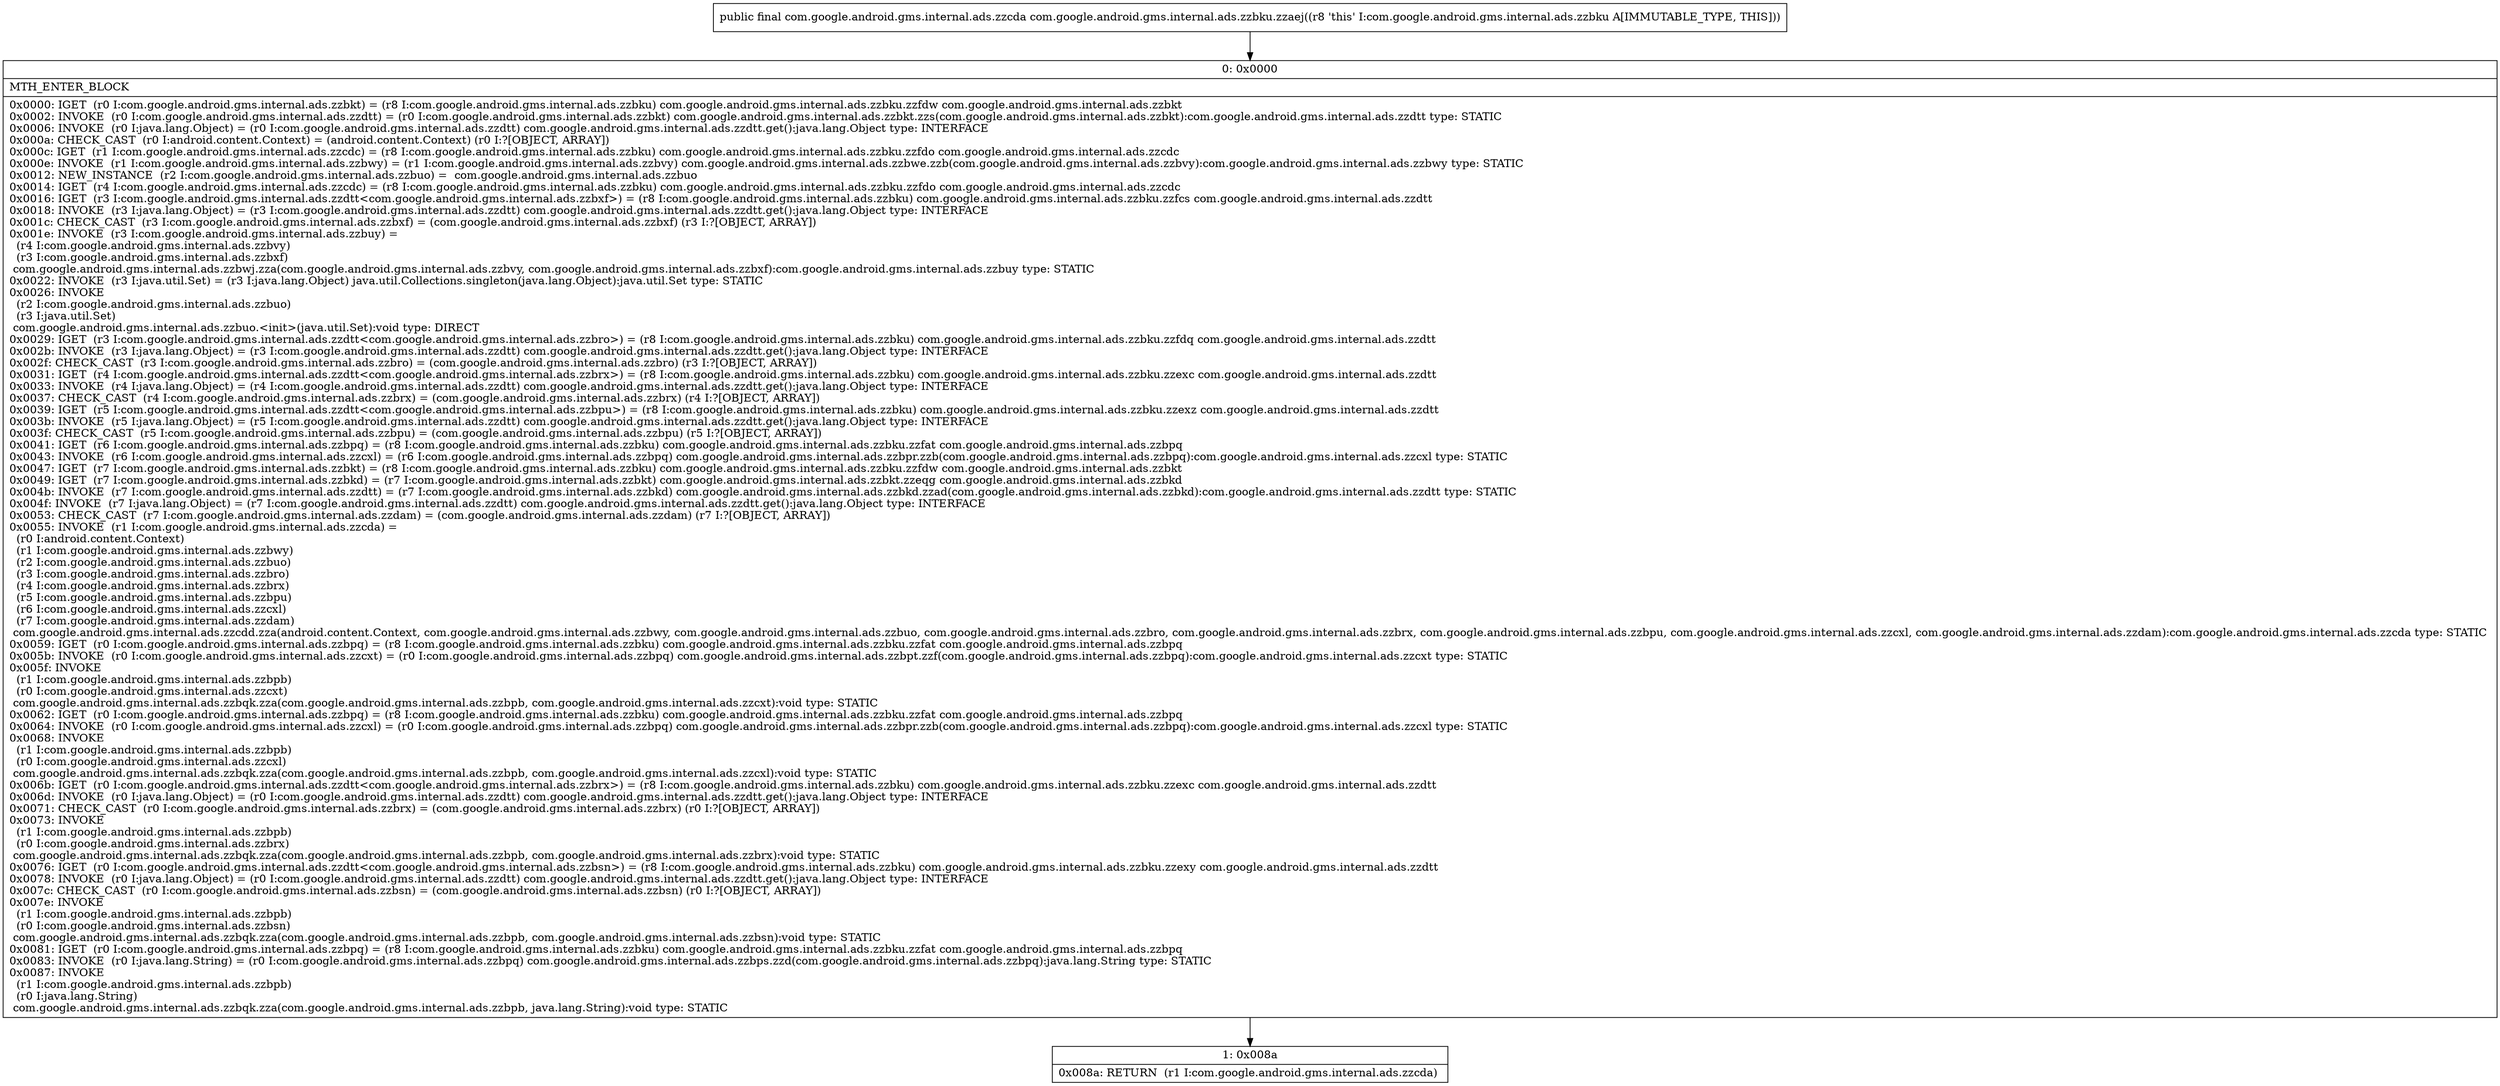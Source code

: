 digraph "CFG forcom.google.android.gms.internal.ads.zzbku.zzaej()Lcom\/google\/android\/gms\/internal\/ads\/zzcda;" {
Node_0 [shape=record,label="{0\:\ 0x0000|MTH_ENTER_BLOCK\l|0x0000: IGET  (r0 I:com.google.android.gms.internal.ads.zzbkt) = (r8 I:com.google.android.gms.internal.ads.zzbku) com.google.android.gms.internal.ads.zzbku.zzfdw com.google.android.gms.internal.ads.zzbkt \l0x0002: INVOKE  (r0 I:com.google.android.gms.internal.ads.zzdtt) = (r0 I:com.google.android.gms.internal.ads.zzbkt) com.google.android.gms.internal.ads.zzbkt.zzs(com.google.android.gms.internal.ads.zzbkt):com.google.android.gms.internal.ads.zzdtt type: STATIC \l0x0006: INVOKE  (r0 I:java.lang.Object) = (r0 I:com.google.android.gms.internal.ads.zzdtt) com.google.android.gms.internal.ads.zzdtt.get():java.lang.Object type: INTERFACE \l0x000a: CHECK_CAST  (r0 I:android.content.Context) = (android.content.Context) (r0 I:?[OBJECT, ARRAY]) \l0x000c: IGET  (r1 I:com.google.android.gms.internal.ads.zzcdc) = (r8 I:com.google.android.gms.internal.ads.zzbku) com.google.android.gms.internal.ads.zzbku.zzfdo com.google.android.gms.internal.ads.zzcdc \l0x000e: INVOKE  (r1 I:com.google.android.gms.internal.ads.zzbwy) = (r1 I:com.google.android.gms.internal.ads.zzbvy) com.google.android.gms.internal.ads.zzbwe.zzb(com.google.android.gms.internal.ads.zzbvy):com.google.android.gms.internal.ads.zzbwy type: STATIC \l0x0012: NEW_INSTANCE  (r2 I:com.google.android.gms.internal.ads.zzbuo) =  com.google.android.gms.internal.ads.zzbuo \l0x0014: IGET  (r4 I:com.google.android.gms.internal.ads.zzcdc) = (r8 I:com.google.android.gms.internal.ads.zzbku) com.google.android.gms.internal.ads.zzbku.zzfdo com.google.android.gms.internal.ads.zzcdc \l0x0016: IGET  (r3 I:com.google.android.gms.internal.ads.zzdtt\<com.google.android.gms.internal.ads.zzbxf\>) = (r8 I:com.google.android.gms.internal.ads.zzbku) com.google.android.gms.internal.ads.zzbku.zzfcs com.google.android.gms.internal.ads.zzdtt \l0x0018: INVOKE  (r3 I:java.lang.Object) = (r3 I:com.google.android.gms.internal.ads.zzdtt) com.google.android.gms.internal.ads.zzdtt.get():java.lang.Object type: INTERFACE \l0x001c: CHECK_CAST  (r3 I:com.google.android.gms.internal.ads.zzbxf) = (com.google.android.gms.internal.ads.zzbxf) (r3 I:?[OBJECT, ARRAY]) \l0x001e: INVOKE  (r3 I:com.google.android.gms.internal.ads.zzbuy) = \l  (r4 I:com.google.android.gms.internal.ads.zzbvy)\l  (r3 I:com.google.android.gms.internal.ads.zzbxf)\l com.google.android.gms.internal.ads.zzbwj.zza(com.google.android.gms.internal.ads.zzbvy, com.google.android.gms.internal.ads.zzbxf):com.google.android.gms.internal.ads.zzbuy type: STATIC \l0x0022: INVOKE  (r3 I:java.util.Set) = (r3 I:java.lang.Object) java.util.Collections.singleton(java.lang.Object):java.util.Set type: STATIC \l0x0026: INVOKE  \l  (r2 I:com.google.android.gms.internal.ads.zzbuo)\l  (r3 I:java.util.Set)\l com.google.android.gms.internal.ads.zzbuo.\<init\>(java.util.Set):void type: DIRECT \l0x0029: IGET  (r3 I:com.google.android.gms.internal.ads.zzdtt\<com.google.android.gms.internal.ads.zzbro\>) = (r8 I:com.google.android.gms.internal.ads.zzbku) com.google.android.gms.internal.ads.zzbku.zzfdq com.google.android.gms.internal.ads.zzdtt \l0x002b: INVOKE  (r3 I:java.lang.Object) = (r3 I:com.google.android.gms.internal.ads.zzdtt) com.google.android.gms.internal.ads.zzdtt.get():java.lang.Object type: INTERFACE \l0x002f: CHECK_CAST  (r3 I:com.google.android.gms.internal.ads.zzbro) = (com.google.android.gms.internal.ads.zzbro) (r3 I:?[OBJECT, ARRAY]) \l0x0031: IGET  (r4 I:com.google.android.gms.internal.ads.zzdtt\<com.google.android.gms.internal.ads.zzbrx\>) = (r8 I:com.google.android.gms.internal.ads.zzbku) com.google.android.gms.internal.ads.zzbku.zzexc com.google.android.gms.internal.ads.zzdtt \l0x0033: INVOKE  (r4 I:java.lang.Object) = (r4 I:com.google.android.gms.internal.ads.zzdtt) com.google.android.gms.internal.ads.zzdtt.get():java.lang.Object type: INTERFACE \l0x0037: CHECK_CAST  (r4 I:com.google.android.gms.internal.ads.zzbrx) = (com.google.android.gms.internal.ads.zzbrx) (r4 I:?[OBJECT, ARRAY]) \l0x0039: IGET  (r5 I:com.google.android.gms.internal.ads.zzdtt\<com.google.android.gms.internal.ads.zzbpu\>) = (r8 I:com.google.android.gms.internal.ads.zzbku) com.google.android.gms.internal.ads.zzbku.zzexz com.google.android.gms.internal.ads.zzdtt \l0x003b: INVOKE  (r5 I:java.lang.Object) = (r5 I:com.google.android.gms.internal.ads.zzdtt) com.google.android.gms.internal.ads.zzdtt.get():java.lang.Object type: INTERFACE \l0x003f: CHECK_CAST  (r5 I:com.google.android.gms.internal.ads.zzbpu) = (com.google.android.gms.internal.ads.zzbpu) (r5 I:?[OBJECT, ARRAY]) \l0x0041: IGET  (r6 I:com.google.android.gms.internal.ads.zzbpq) = (r8 I:com.google.android.gms.internal.ads.zzbku) com.google.android.gms.internal.ads.zzbku.zzfat com.google.android.gms.internal.ads.zzbpq \l0x0043: INVOKE  (r6 I:com.google.android.gms.internal.ads.zzcxl) = (r6 I:com.google.android.gms.internal.ads.zzbpq) com.google.android.gms.internal.ads.zzbpr.zzb(com.google.android.gms.internal.ads.zzbpq):com.google.android.gms.internal.ads.zzcxl type: STATIC \l0x0047: IGET  (r7 I:com.google.android.gms.internal.ads.zzbkt) = (r8 I:com.google.android.gms.internal.ads.zzbku) com.google.android.gms.internal.ads.zzbku.zzfdw com.google.android.gms.internal.ads.zzbkt \l0x0049: IGET  (r7 I:com.google.android.gms.internal.ads.zzbkd) = (r7 I:com.google.android.gms.internal.ads.zzbkt) com.google.android.gms.internal.ads.zzbkt.zzeqg com.google.android.gms.internal.ads.zzbkd \l0x004b: INVOKE  (r7 I:com.google.android.gms.internal.ads.zzdtt) = (r7 I:com.google.android.gms.internal.ads.zzbkd) com.google.android.gms.internal.ads.zzbkd.zzad(com.google.android.gms.internal.ads.zzbkd):com.google.android.gms.internal.ads.zzdtt type: STATIC \l0x004f: INVOKE  (r7 I:java.lang.Object) = (r7 I:com.google.android.gms.internal.ads.zzdtt) com.google.android.gms.internal.ads.zzdtt.get():java.lang.Object type: INTERFACE \l0x0053: CHECK_CAST  (r7 I:com.google.android.gms.internal.ads.zzdam) = (com.google.android.gms.internal.ads.zzdam) (r7 I:?[OBJECT, ARRAY]) \l0x0055: INVOKE  (r1 I:com.google.android.gms.internal.ads.zzcda) = \l  (r0 I:android.content.Context)\l  (r1 I:com.google.android.gms.internal.ads.zzbwy)\l  (r2 I:com.google.android.gms.internal.ads.zzbuo)\l  (r3 I:com.google.android.gms.internal.ads.zzbro)\l  (r4 I:com.google.android.gms.internal.ads.zzbrx)\l  (r5 I:com.google.android.gms.internal.ads.zzbpu)\l  (r6 I:com.google.android.gms.internal.ads.zzcxl)\l  (r7 I:com.google.android.gms.internal.ads.zzdam)\l com.google.android.gms.internal.ads.zzcdd.zza(android.content.Context, com.google.android.gms.internal.ads.zzbwy, com.google.android.gms.internal.ads.zzbuo, com.google.android.gms.internal.ads.zzbro, com.google.android.gms.internal.ads.zzbrx, com.google.android.gms.internal.ads.zzbpu, com.google.android.gms.internal.ads.zzcxl, com.google.android.gms.internal.ads.zzdam):com.google.android.gms.internal.ads.zzcda type: STATIC \l0x0059: IGET  (r0 I:com.google.android.gms.internal.ads.zzbpq) = (r8 I:com.google.android.gms.internal.ads.zzbku) com.google.android.gms.internal.ads.zzbku.zzfat com.google.android.gms.internal.ads.zzbpq \l0x005b: INVOKE  (r0 I:com.google.android.gms.internal.ads.zzcxt) = (r0 I:com.google.android.gms.internal.ads.zzbpq) com.google.android.gms.internal.ads.zzbpt.zzf(com.google.android.gms.internal.ads.zzbpq):com.google.android.gms.internal.ads.zzcxt type: STATIC \l0x005f: INVOKE  \l  (r1 I:com.google.android.gms.internal.ads.zzbpb)\l  (r0 I:com.google.android.gms.internal.ads.zzcxt)\l com.google.android.gms.internal.ads.zzbqk.zza(com.google.android.gms.internal.ads.zzbpb, com.google.android.gms.internal.ads.zzcxt):void type: STATIC \l0x0062: IGET  (r0 I:com.google.android.gms.internal.ads.zzbpq) = (r8 I:com.google.android.gms.internal.ads.zzbku) com.google.android.gms.internal.ads.zzbku.zzfat com.google.android.gms.internal.ads.zzbpq \l0x0064: INVOKE  (r0 I:com.google.android.gms.internal.ads.zzcxl) = (r0 I:com.google.android.gms.internal.ads.zzbpq) com.google.android.gms.internal.ads.zzbpr.zzb(com.google.android.gms.internal.ads.zzbpq):com.google.android.gms.internal.ads.zzcxl type: STATIC \l0x0068: INVOKE  \l  (r1 I:com.google.android.gms.internal.ads.zzbpb)\l  (r0 I:com.google.android.gms.internal.ads.zzcxl)\l com.google.android.gms.internal.ads.zzbqk.zza(com.google.android.gms.internal.ads.zzbpb, com.google.android.gms.internal.ads.zzcxl):void type: STATIC \l0x006b: IGET  (r0 I:com.google.android.gms.internal.ads.zzdtt\<com.google.android.gms.internal.ads.zzbrx\>) = (r8 I:com.google.android.gms.internal.ads.zzbku) com.google.android.gms.internal.ads.zzbku.zzexc com.google.android.gms.internal.ads.zzdtt \l0x006d: INVOKE  (r0 I:java.lang.Object) = (r0 I:com.google.android.gms.internal.ads.zzdtt) com.google.android.gms.internal.ads.zzdtt.get():java.lang.Object type: INTERFACE \l0x0071: CHECK_CAST  (r0 I:com.google.android.gms.internal.ads.zzbrx) = (com.google.android.gms.internal.ads.zzbrx) (r0 I:?[OBJECT, ARRAY]) \l0x0073: INVOKE  \l  (r1 I:com.google.android.gms.internal.ads.zzbpb)\l  (r0 I:com.google.android.gms.internal.ads.zzbrx)\l com.google.android.gms.internal.ads.zzbqk.zza(com.google.android.gms.internal.ads.zzbpb, com.google.android.gms.internal.ads.zzbrx):void type: STATIC \l0x0076: IGET  (r0 I:com.google.android.gms.internal.ads.zzdtt\<com.google.android.gms.internal.ads.zzbsn\>) = (r8 I:com.google.android.gms.internal.ads.zzbku) com.google.android.gms.internal.ads.zzbku.zzexy com.google.android.gms.internal.ads.zzdtt \l0x0078: INVOKE  (r0 I:java.lang.Object) = (r0 I:com.google.android.gms.internal.ads.zzdtt) com.google.android.gms.internal.ads.zzdtt.get():java.lang.Object type: INTERFACE \l0x007c: CHECK_CAST  (r0 I:com.google.android.gms.internal.ads.zzbsn) = (com.google.android.gms.internal.ads.zzbsn) (r0 I:?[OBJECT, ARRAY]) \l0x007e: INVOKE  \l  (r1 I:com.google.android.gms.internal.ads.zzbpb)\l  (r0 I:com.google.android.gms.internal.ads.zzbsn)\l com.google.android.gms.internal.ads.zzbqk.zza(com.google.android.gms.internal.ads.zzbpb, com.google.android.gms.internal.ads.zzbsn):void type: STATIC \l0x0081: IGET  (r0 I:com.google.android.gms.internal.ads.zzbpq) = (r8 I:com.google.android.gms.internal.ads.zzbku) com.google.android.gms.internal.ads.zzbku.zzfat com.google.android.gms.internal.ads.zzbpq \l0x0083: INVOKE  (r0 I:java.lang.String) = (r0 I:com.google.android.gms.internal.ads.zzbpq) com.google.android.gms.internal.ads.zzbps.zzd(com.google.android.gms.internal.ads.zzbpq):java.lang.String type: STATIC \l0x0087: INVOKE  \l  (r1 I:com.google.android.gms.internal.ads.zzbpb)\l  (r0 I:java.lang.String)\l com.google.android.gms.internal.ads.zzbqk.zza(com.google.android.gms.internal.ads.zzbpb, java.lang.String):void type: STATIC \l}"];
Node_1 [shape=record,label="{1\:\ 0x008a|0x008a: RETURN  (r1 I:com.google.android.gms.internal.ads.zzcda) \l}"];
MethodNode[shape=record,label="{public final com.google.android.gms.internal.ads.zzcda com.google.android.gms.internal.ads.zzbku.zzaej((r8 'this' I:com.google.android.gms.internal.ads.zzbku A[IMMUTABLE_TYPE, THIS])) }"];
MethodNode -> Node_0;
Node_0 -> Node_1;
}

